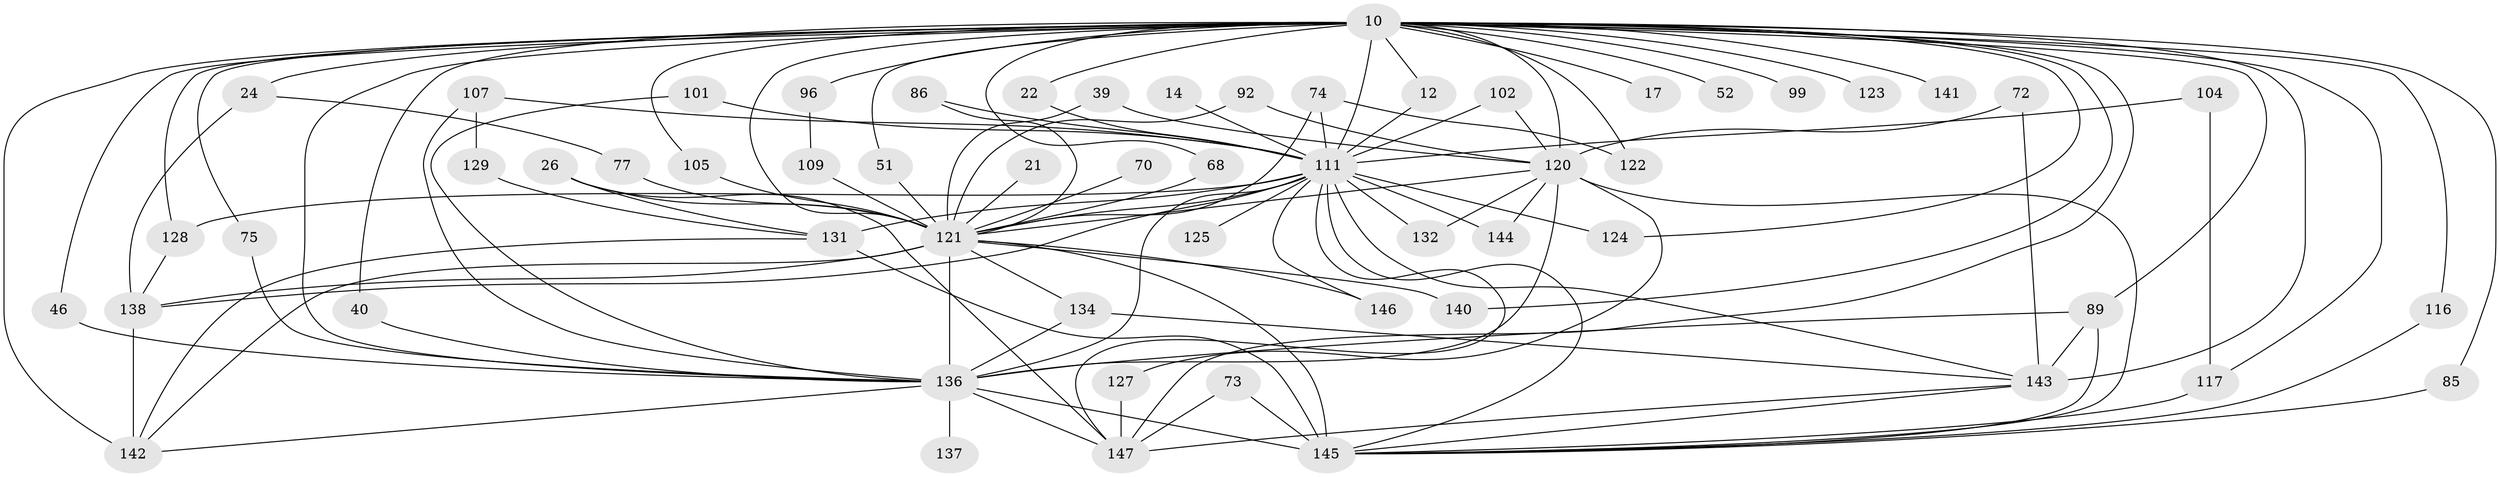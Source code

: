 // original degree distribution, {25: 0.006802721088435374, 21: 0.006802721088435374, 26: 0.006802721088435374, 20: 0.006802721088435374, 32: 0.006802721088435374, 24: 0.006802721088435374, 28: 0.006802721088435374, 18: 0.006802721088435374, 23: 0.006802721088435374, 22: 0.006802721088435374, 8: 0.006802721088435374, 2: 0.5170068027210885, 3: 0.20408163265306123, 5: 0.05442176870748299, 6: 0.02040816326530612, 11: 0.006802721088435374, 7: 0.006802721088435374, 4: 0.10884353741496598, 9: 0.006802721088435374}
// Generated by graph-tools (version 1.1) at 2025/49/03/04/25 21:49:19]
// undirected, 58 vertices, 117 edges
graph export_dot {
graph [start="1"]
  node [color=gray90,style=filled];
  10 [super="+7+4"];
  12;
  14;
  17;
  21;
  22;
  24;
  26;
  39 [super="+31"];
  40;
  46;
  51;
  52;
  68;
  70;
  72;
  73;
  74 [super="+32"];
  75;
  77;
  85;
  86;
  89 [super="+16+58"];
  92;
  96;
  99;
  101;
  102;
  104;
  105;
  107 [super="+69"];
  109;
  111 [super="+98+3"];
  116;
  117 [super="+97"];
  120 [super="+79+118+65"];
  121 [super="+103+108+82+36"];
  122;
  123;
  124;
  125;
  127;
  128 [super="+119+60"];
  129;
  131 [super="+81+115"];
  132;
  134 [super="+126"];
  136 [super="+133+5"];
  137;
  138 [super="+93+76"];
  140;
  141 [super="+114"];
  142 [super="+130+83"];
  143 [super="+100+47+95"];
  144 [super="+106+139"];
  145 [super="+78+48+90"];
  146;
  147 [super="+112+94"];
  10 -- 24 [weight=2];
  10 -- 51;
  10 -- 85;
  10 -- 96 [weight=2];
  10 -- 99 [weight=2];
  10 -- 140;
  10 -- 143 [weight=7];
  10 -- 128 [weight=2];
  10 -- 68;
  10 -- 75;
  10 -- 22;
  10 -- 105;
  10 -- 46;
  10 -- 116;
  10 -- 122;
  10 -- 123 [weight=2];
  10 -- 12;
  10 -- 141 [weight=3];
  10 -- 17 [weight=2];
  10 -- 40;
  10 -- 124;
  10 -- 52;
  10 -- 117;
  10 -- 111 [weight=10];
  10 -- 121 [weight=17];
  10 -- 142 [weight=3];
  10 -- 136 [weight=4];
  10 -- 89;
  10 -- 120 [weight=4];
  10 -- 147 [weight=2];
  12 -- 111;
  14 -- 111 [weight=2];
  21 -- 121 [weight=2];
  22 -- 111;
  24 -- 77;
  24 -- 138;
  26 -- 131;
  26 -- 121 [weight=2];
  26 -- 147;
  39 -- 121 [weight=3];
  39 -- 120 [weight=2];
  40 -- 136;
  46 -- 136;
  51 -- 121;
  68 -- 121;
  70 -- 121 [weight=2];
  72 -- 143;
  72 -- 120;
  73 -- 145;
  73 -- 147;
  74 -- 122;
  74 -- 121;
  74 -- 111 [weight=2];
  75 -- 136;
  77 -- 121;
  85 -- 145;
  86 -- 121;
  86 -- 111;
  89 -- 143;
  89 -- 145;
  89 -- 136;
  92 -- 121;
  92 -- 120;
  96 -- 109;
  101 -- 111;
  101 -- 136;
  102 -- 111;
  102 -- 120;
  104 -- 117;
  104 -- 111;
  105 -- 121;
  107 -- 111 [weight=3];
  107 -- 129;
  107 -- 136 [weight=3];
  109 -- 121;
  111 -- 143;
  111 -- 121 [weight=11];
  111 -- 128;
  111 -- 131 [weight=3];
  111 -- 132;
  111 -- 144 [weight=4];
  111 -- 146;
  111 -- 147 [weight=3];
  111 -- 124;
  111 -- 125;
  111 -- 138 [weight=2];
  111 -- 136 [weight=3];
  111 -- 145;
  116 -- 145;
  117 -- 145 [weight=3];
  120 -- 145 [weight=2];
  120 -- 132;
  120 -- 136 [weight=4];
  120 -- 144;
  120 -- 121;
  120 -- 127;
  121 -- 145 [weight=7];
  121 -- 134;
  121 -- 138 [weight=4];
  121 -- 140;
  121 -- 146;
  121 -- 142;
  121 -- 136 [weight=5];
  127 -- 147;
  128 -- 138;
  129 -- 131;
  131 -- 142;
  131 -- 145;
  134 -- 143;
  134 -- 136;
  136 -- 137;
  136 -- 142;
  136 -- 145 [weight=3];
  136 -- 147;
  138 -- 142;
  143 -- 147 [weight=2];
  143 -- 145;
}
